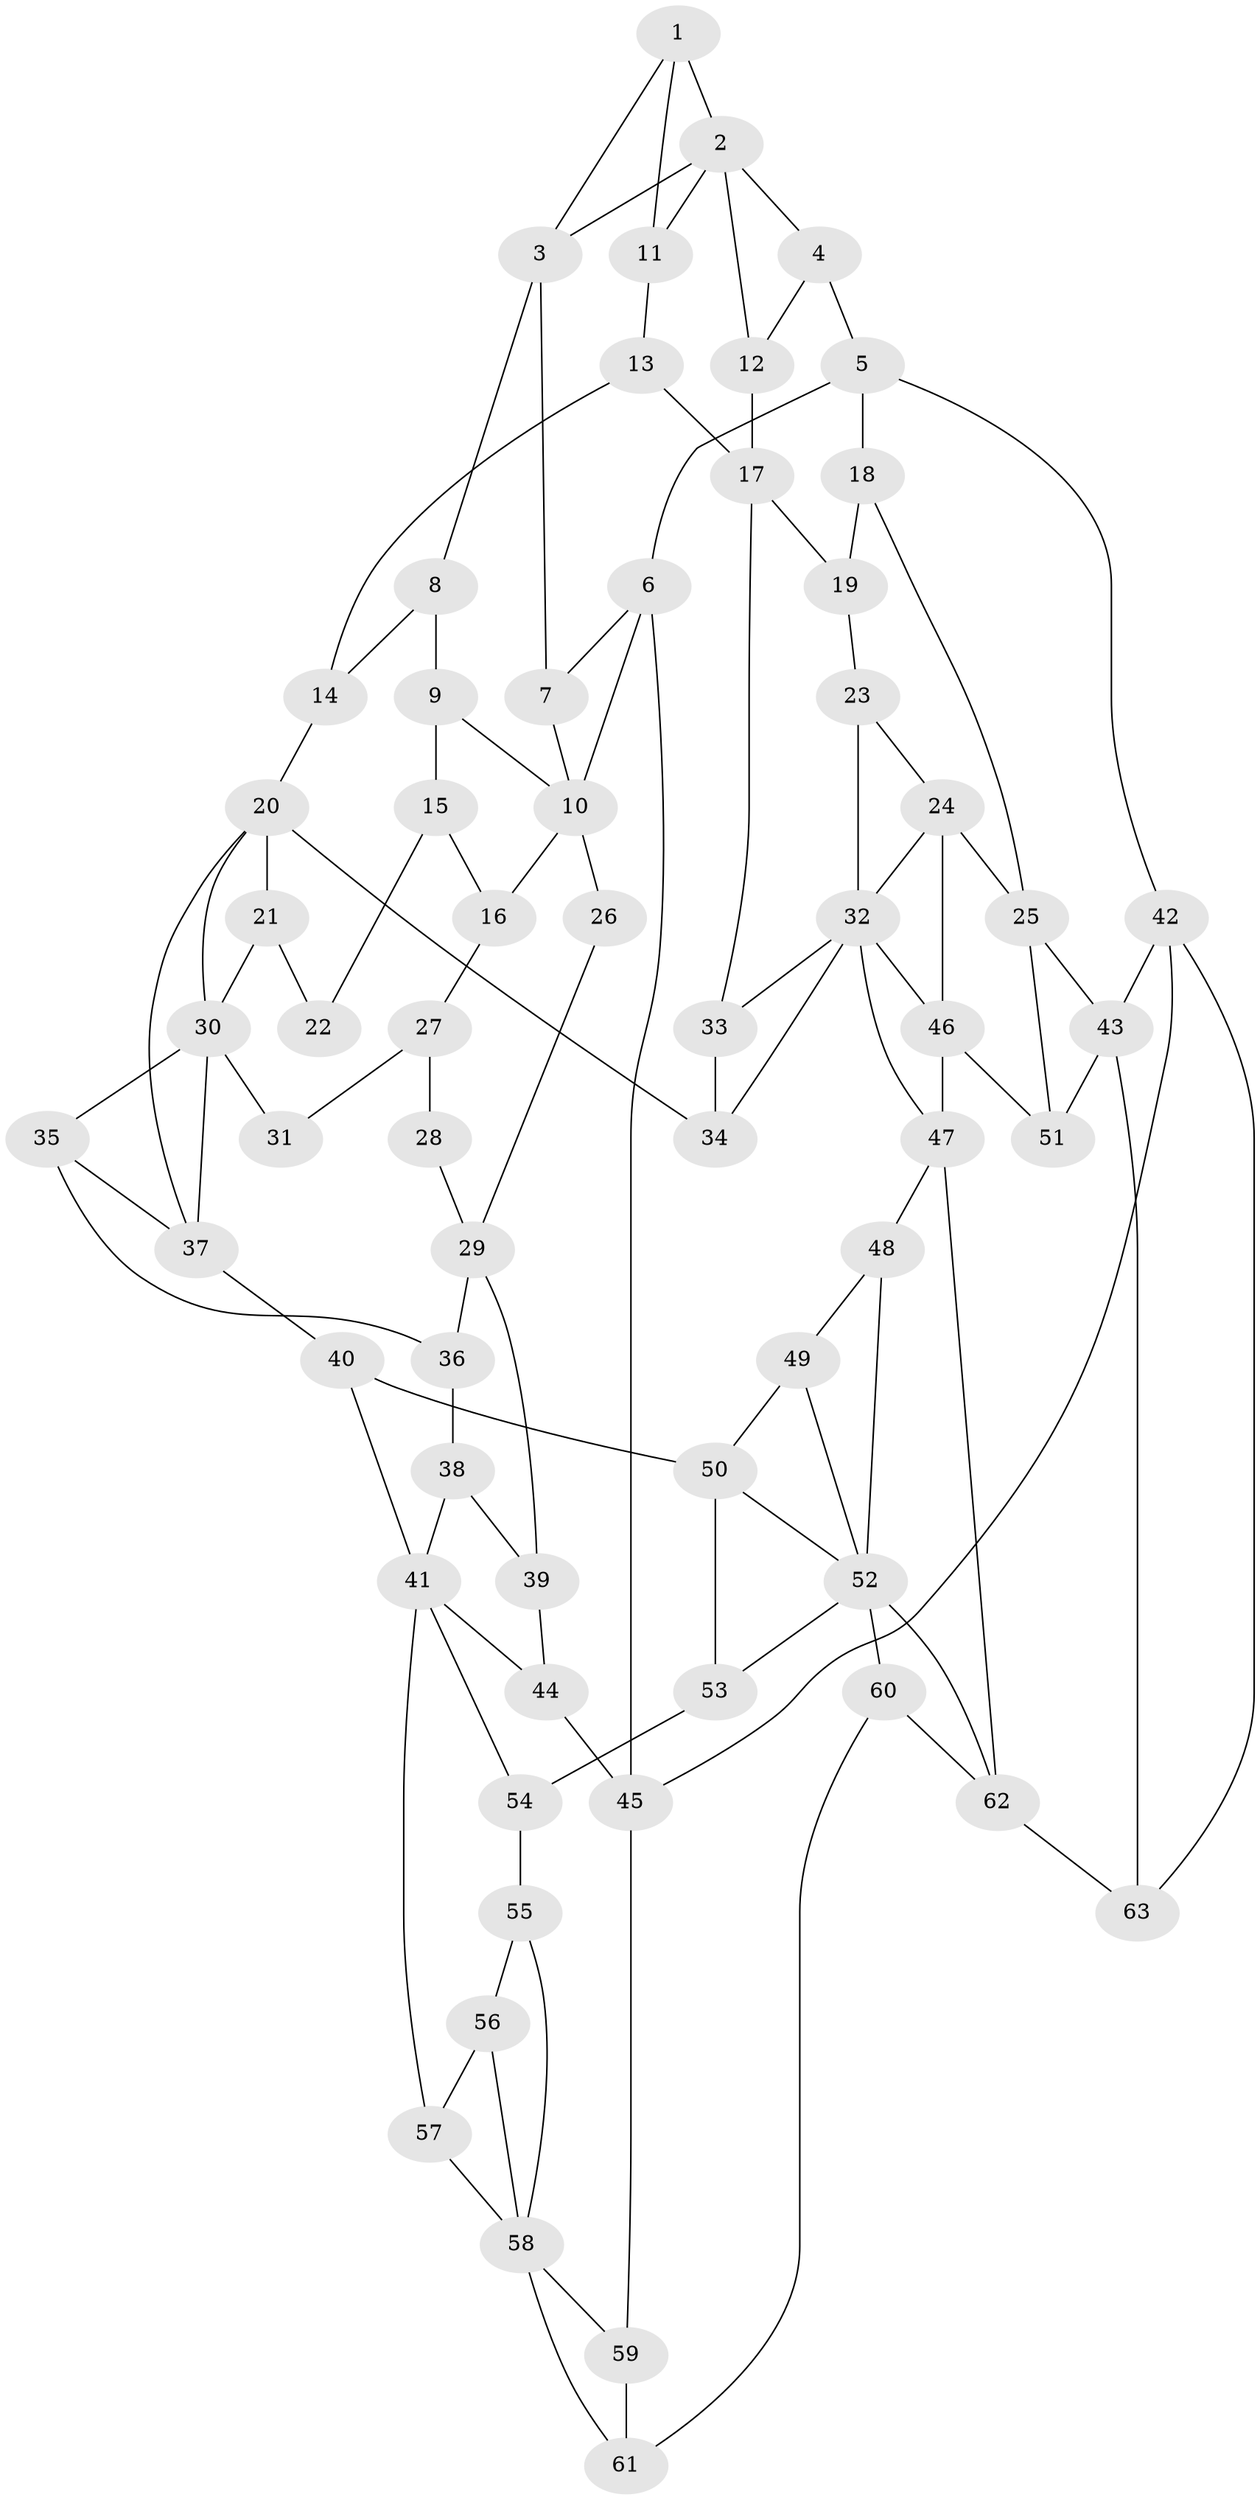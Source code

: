 // original degree distribution, {3: 0.015873015873015872, 4: 0.24603174603174602, 5: 0.5079365079365079, 6: 0.23015873015873015}
// Generated by graph-tools (version 1.1) at 2025/38/03/09/25 02:38:46]
// undirected, 63 vertices, 109 edges
graph export_dot {
graph [start="1"]
  node [color=gray90,style=filled];
  1;
  2;
  3;
  4;
  5;
  6;
  7;
  8;
  9;
  10;
  11;
  12;
  13;
  14;
  15;
  16;
  17;
  18;
  19;
  20;
  21;
  22;
  23;
  24;
  25;
  26;
  27;
  28;
  29;
  30;
  31;
  32;
  33;
  34;
  35;
  36;
  37;
  38;
  39;
  40;
  41;
  42;
  43;
  44;
  45;
  46;
  47;
  48;
  49;
  50;
  51;
  52;
  53;
  54;
  55;
  56;
  57;
  58;
  59;
  60;
  61;
  62;
  63;
  1 -- 2 [weight=2.0];
  1 -- 3 [weight=1.0];
  1 -- 11 [weight=1.0];
  2 -- 3 [weight=1.0];
  2 -- 4 [weight=1.0];
  2 -- 11 [weight=1.0];
  2 -- 12 [weight=1.0];
  3 -- 7 [weight=1.0];
  3 -- 8 [weight=1.0];
  4 -- 5 [weight=1.0];
  4 -- 12 [weight=1.0];
  5 -- 6 [weight=1.0];
  5 -- 18 [weight=1.0];
  5 -- 42 [weight=1.0];
  6 -- 7 [weight=1.0];
  6 -- 10 [weight=1.0];
  6 -- 45 [weight=1.0];
  7 -- 10 [weight=1.0];
  8 -- 9 [weight=1.0];
  8 -- 14 [weight=1.0];
  9 -- 10 [weight=1.0];
  9 -- 15 [weight=2.0];
  10 -- 16 [weight=1.0];
  10 -- 26 [weight=2.0];
  11 -- 13 [weight=1.0];
  12 -- 17 [weight=1.0];
  13 -- 14 [weight=1.0];
  13 -- 17 [weight=1.0];
  14 -- 20 [weight=1.0];
  15 -- 16 [weight=2.0];
  15 -- 22 [weight=2.0];
  16 -- 27 [weight=1.0];
  17 -- 19 [weight=2.0];
  17 -- 33 [weight=1.0];
  18 -- 19 [weight=1.0];
  18 -- 25 [weight=1.0];
  19 -- 23 [weight=1.0];
  20 -- 21 [weight=1.0];
  20 -- 30 [weight=1.0];
  20 -- 34 [weight=1.0];
  20 -- 37 [weight=1.0];
  21 -- 22 [weight=1.0];
  21 -- 30 [weight=1.0];
  23 -- 24 [weight=1.0];
  23 -- 32 [weight=1.0];
  24 -- 25 [weight=1.0];
  24 -- 32 [weight=1.0];
  24 -- 46 [weight=1.0];
  25 -- 43 [weight=1.0];
  25 -- 51 [weight=1.0];
  26 -- 29 [weight=2.0];
  27 -- 28 [weight=1.0];
  27 -- 31 [weight=1.0];
  28 -- 29 [weight=2.0];
  29 -- 36 [weight=1.0];
  29 -- 39 [weight=1.0];
  30 -- 31 [weight=2.0];
  30 -- 35 [weight=1.0];
  30 -- 37 [weight=1.0];
  32 -- 33 [weight=1.0];
  32 -- 34 [weight=1.0];
  32 -- 46 [weight=1.0];
  32 -- 47 [weight=1.0];
  33 -- 34 [weight=1.0];
  35 -- 36 [weight=1.0];
  35 -- 37 [weight=1.0];
  36 -- 38 [weight=1.0];
  37 -- 40 [weight=2.0];
  38 -- 39 [weight=1.0];
  38 -- 41 [weight=1.0];
  39 -- 44 [weight=1.0];
  40 -- 41 [weight=1.0];
  40 -- 50 [weight=2.0];
  41 -- 44 [weight=1.0];
  41 -- 54 [weight=1.0];
  41 -- 57 [weight=2.0];
  42 -- 43 [weight=1.0];
  42 -- 45 [weight=1.0];
  42 -- 63 [weight=1.0];
  43 -- 51 [weight=3.0];
  43 -- 63 [weight=1.0];
  44 -- 45 [weight=1.0];
  45 -- 59 [weight=1.0];
  46 -- 47 [weight=2.0];
  46 -- 51 [weight=2.0];
  47 -- 48 [weight=1.0];
  47 -- 62 [weight=1.0];
  48 -- 49 [weight=1.0];
  48 -- 52 [weight=1.0];
  49 -- 50 [weight=1.0];
  49 -- 52 [weight=1.0];
  50 -- 52 [weight=1.0];
  50 -- 53 [weight=2.0];
  52 -- 53 [weight=1.0];
  52 -- 60 [weight=1.0];
  52 -- 62 [weight=1.0];
  53 -- 54 [weight=2.0];
  54 -- 55 [weight=1.0];
  55 -- 56 [weight=1.0];
  55 -- 58 [weight=1.0];
  56 -- 57 [weight=3.0];
  56 -- 58 [weight=2.0];
  57 -- 58 [weight=1.0];
  58 -- 59 [weight=1.0];
  58 -- 61 [weight=1.0];
  59 -- 61 [weight=1.0];
  60 -- 61 [weight=1.0];
  60 -- 62 [weight=1.0];
  62 -- 63 [weight=1.0];
}
